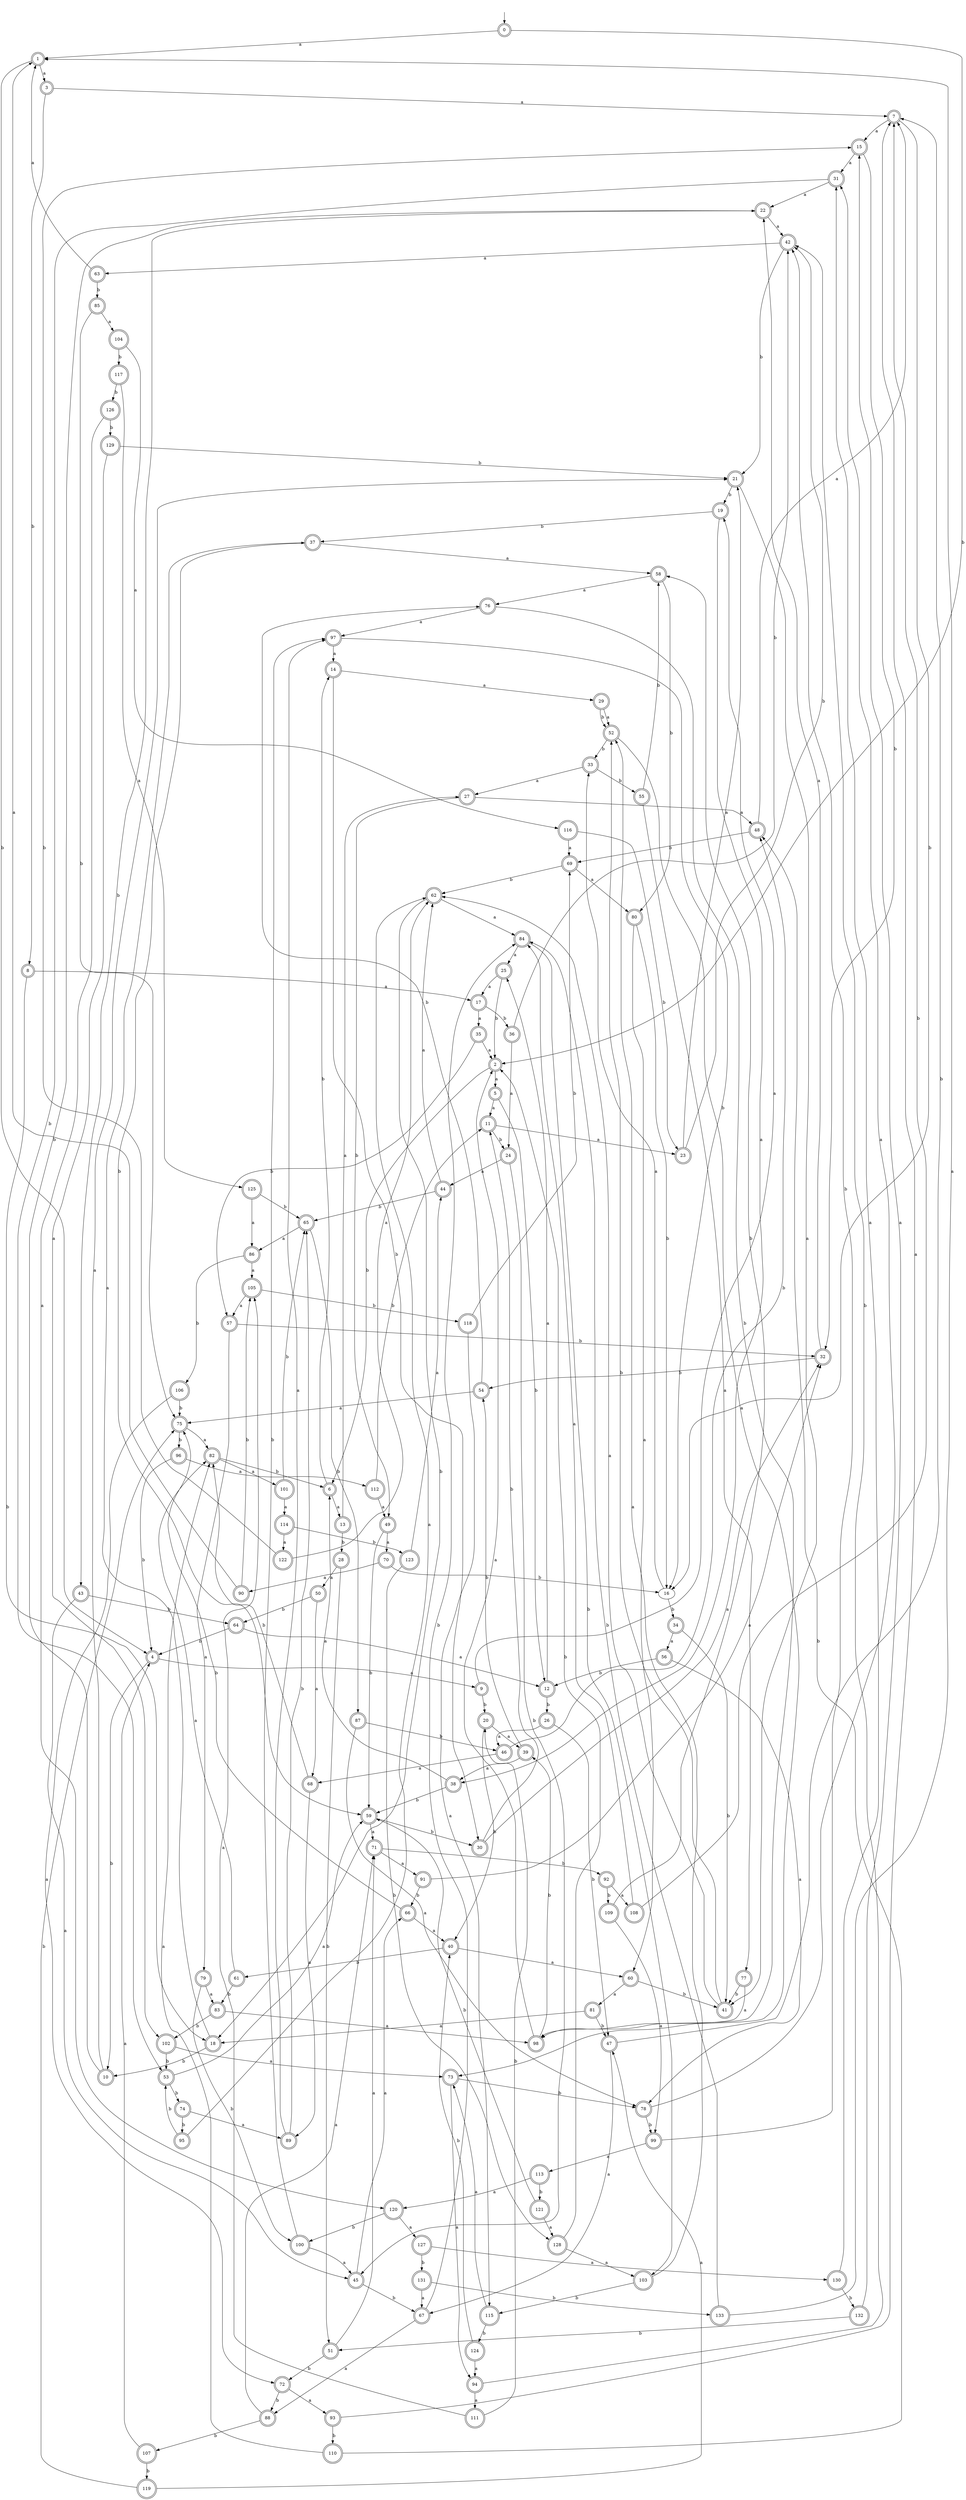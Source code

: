 digraph RandomDFA {
  __start0 [label="", shape=none];
  __start0 -> 0 [label=""];
  0 [shape=circle] [shape=doublecircle]
  0 -> 1 [label="a"]
  0 -> 2 [label="b"]
  1 [shape=doublecircle]
  1 -> 3 [label="a"]
  1 -> 4 [label="b"]
  2 [shape=doublecircle]
  2 -> 5 [label="a"]
  2 -> 6 [label="b"]
  3 [shape=doublecircle]
  3 -> 7 [label="a"]
  3 -> 8 [label="b"]
  4 [shape=doublecircle]
  4 -> 9 [label="a"]
  4 -> 10 [label="b"]
  5 [shape=doublecircle]
  5 -> 11 [label="a"]
  5 -> 12 [label="b"]
  6 [shape=doublecircle]
  6 -> 13 [label="a"]
  6 -> 14 [label="b"]
  7 [shape=doublecircle]
  7 -> 15 [label="a"]
  7 -> 16 [label="b"]
  8 [shape=doublecircle]
  8 -> 17 [label="a"]
  8 -> 18 [label="b"]
  9 [shape=doublecircle]
  9 -> 19 [label="a"]
  9 -> 20 [label="b"]
  10 [shape=doublecircle]
  10 -> 21 [label="a"]
  10 -> 22 [label="b"]
  11 [shape=doublecircle]
  11 -> 23 [label="a"]
  11 -> 24 [label="b"]
  12 [shape=doublecircle]
  12 -> 25 [label="a"]
  12 -> 26 [label="b"]
  13 [shape=doublecircle]
  13 -> 27 [label="a"]
  13 -> 28 [label="b"]
  14 [shape=doublecircle]
  14 -> 29 [label="a"]
  14 -> 30 [label="b"]
  15 [shape=doublecircle]
  15 -> 31 [label="a"]
  15 -> 32 [label="b"]
  16
  16 -> 33 [label="a"]
  16 -> 34 [label="b"]
  17 [shape=doublecircle]
  17 -> 35 [label="a"]
  17 -> 36 [label="b"]
  18 [shape=doublecircle]
  18 -> 37 [label="a"]
  18 -> 10 [label="b"]
  19 [shape=doublecircle]
  19 -> 38 [label="a"]
  19 -> 37 [label="b"]
  20 [shape=doublecircle]
  20 -> 39 [label="a"]
  20 -> 40 [label="b"]
  21 [shape=doublecircle]
  21 -> 41 [label="a"]
  21 -> 19 [label="b"]
  22 [shape=doublecircle]
  22 -> 42 [label="a"]
  22 -> 43 [label="b"]
  23 [shape=doublecircle]
  23 -> 21 [label="a"]
  23 -> 42 [label="b"]
  24 [shape=doublecircle]
  24 -> 44 [label="a"]
  24 -> 45 [label="b"]
  25 [shape=doublecircle]
  25 -> 17 [label="a"]
  25 -> 2 [label="b"]
  26 [shape=doublecircle]
  26 -> 46 [label="a"]
  26 -> 47 [label="b"]
  27 [shape=doublecircle]
  27 -> 48 [label="a"]
  27 -> 49 [label="b"]
  28 [shape=doublecircle]
  28 -> 50 [label="a"]
  28 -> 51 [label="b"]
  29 [shape=doublecircle]
  29 -> 52 [label="a"]
  29 -> 52 [label="b"]
  30 [shape=doublecircle]
  30 -> 32 [label="a"]
  30 -> 11 [label="b"]
  31 [shape=doublecircle]
  31 -> 22 [label="a"]
  31 -> 53 [label="b"]
  32 [shape=doublecircle]
  32 -> 22 [label="a"]
  32 -> 54 [label="b"]
  33 [shape=doublecircle]
  33 -> 27 [label="a"]
  33 -> 55 [label="b"]
  34 [shape=doublecircle]
  34 -> 56 [label="a"]
  34 -> 41 [label="b"]
  35 [shape=doublecircle]
  35 -> 2 [label="a"]
  35 -> 57 [label="b"]
  36 [shape=doublecircle]
  36 -> 24 [label="a"]
  36 -> 42 [label="b"]
  37 [shape=doublecircle]
  37 -> 58 [label="a"]
  37 -> 59 [label="b"]
  38 [shape=doublecircle]
  38 -> 6 [label="a"]
  38 -> 59 [label="b"]
  39 [shape=doublecircle]
  39 -> 38 [label="a"]
  39 -> 54 [label="b"]
  40 [shape=doublecircle]
  40 -> 60 [label="a"]
  40 -> 61 [label="b"]
  41 [shape=doublecircle]
  41 -> 62 [label="a"]
  41 -> 52 [label="b"]
  42 [shape=doublecircle]
  42 -> 63 [label="a"]
  42 -> 21 [label="b"]
  43 [shape=doublecircle]
  43 -> 45 [label="a"]
  43 -> 64 [label="b"]
  44 [shape=doublecircle]
  44 -> 62 [label="a"]
  44 -> 65 [label="b"]
  45 [shape=doublecircle]
  45 -> 66 [label="a"]
  45 -> 67 [label="b"]
  46 [shape=doublecircle]
  46 -> 68 [label="a"]
  46 -> 48 [label="b"]
  47 [shape=doublecircle]
  47 -> 67 [label="a"]
  47 -> 7 [label="b"]
  48 [shape=doublecircle]
  48 -> 7 [label="a"]
  48 -> 69 [label="b"]
  49 [shape=doublecircle]
  49 -> 70 [label="a"]
  49 -> 59 [label="b"]
  50 [shape=doublecircle]
  50 -> 68 [label="a"]
  50 -> 64 [label="b"]
  51 [shape=doublecircle]
  51 -> 71 [label="a"]
  51 -> 72 [label="b"]
  52 [shape=doublecircle]
  52 -> 73 [label="a"]
  52 -> 33 [label="b"]
  53 [shape=doublecircle]
  53 -> 59 [label="a"]
  53 -> 74 [label="b"]
  54 [shape=doublecircle]
  54 -> 75 [label="a"]
  54 -> 76 [label="b"]
  55 [shape=doublecircle]
  55 -> 77 [label="a"]
  55 -> 58 [label="b"]
  56 [shape=doublecircle]
  56 -> 78 [label="a"]
  56 -> 12 [label="b"]
  57 [shape=doublecircle]
  57 -> 79 [label="a"]
  57 -> 32 [label="b"]
  58 [shape=doublecircle]
  58 -> 76 [label="a"]
  58 -> 80 [label="b"]
  59 [shape=doublecircle]
  59 -> 71 [label="a"]
  59 -> 30 [label="b"]
  60 [shape=doublecircle]
  60 -> 81 [label="a"]
  60 -> 41 [label="b"]
  61 [shape=doublecircle]
  61 -> 82 [label="a"]
  61 -> 83 [label="b"]
  62 [shape=doublecircle]
  62 -> 84 [label="a"]
  62 -> 18 [label="b"]
  63 [shape=doublecircle]
  63 -> 1 [label="a"]
  63 -> 85 [label="b"]
  64 [shape=doublecircle]
  64 -> 12 [label="a"]
  64 -> 4 [label="b"]
  65 [shape=doublecircle]
  65 -> 86 [label="a"]
  65 -> 87 [label="b"]
  66 [shape=doublecircle]
  66 -> 40 [label="a"]
  66 -> 75 [label="b"]
  67 [shape=doublecircle]
  67 -> 88 [label="a"]
  67 -> 84 [label="b"]
  68 [shape=doublecircle]
  68 -> 89 [label="a"]
  68 -> 82 [label="b"]
  69 [shape=doublecircle]
  69 -> 80 [label="a"]
  69 -> 62 [label="b"]
  70 [shape=doublecircle]
  70 -> 90 [label="a"]
  70 -> 16 [label="b"]
  71 [shape=doublecircle]
  71 -> 91 [label="a"]
  71 -> 92 [label="b"]
  72 [shape=doublecircle]
  72 -> 93 [label="a"]
  72 -> 88 [label="b"]
  73 [shape=doublecircle]
  73 -> 94 [label="a"]
  73 -> 78 [label="b"]
  74 [shape=doublecircle]
  74 -> 89 [label="a"]
  74 -> 95 [label="b"]
  75 [shape=doublecircle]
  75 -> 82 [label="a"]
  75 -> 96 [label="b"]
  76 [shape=doublecircle]
  76 -> 97 [label="a"]
  76 -> 98 [label="b"]
  77 [shape=doublecircle]
  77 -> 98 [label="a"]
  77 -> 41 [label="b"]
  78 [shape=doublecircle]
  78 -> 31 [label="a"]
  78 -> 99 [label="b"]
  79 [shape=doublecircle]
  79 -> 83 [label="a"]
  79 -> 100 [label="b"]
  80 [shape=doublecircle]
  80 -> 60 [label="a"]
  80 -> 16 [label="b"]
  81 [shape=doublecircle]
  81 -> 18 [label="a"]
  81 -> 47 [label="b"]
  82 [shape=doublecircle]
  82 -> 101 [label="a"]
  82 -> 6 [label="b"]
  83 [shape=doublecircle]
  83 -> 98 [label="a"]
  83 -> 102 [label="b"]
  84 [shape=doublecircle]
  84 -> 25 [label="a"]
  84 -> 103 [label="b"]
  85 [shape=doublecircle]
  85 -> 104 [label="a"]
  85 -> 75 [label="b"]
  86 [shape=doublecircle]
  86 -> 105 [label="a"]
  86 -> 106 [label="b"]
  87 [shape=doublecircle]
  87 -> 78 [label="a"]
  87 -> 46 [label="b"]
  88 [shape=doublecircle]
  88 -> 71 [label="a"]
  88 -> 107 [label="b"]
  89 [shape=doublecircle]
  89 -> 97 [label="a"]
  89 -> 65 [label="b"]
  90 [shape=doublecircle]
  90 -> 1 [label="a"]
  90 -> 105 [label="b"]
  91 [shape=doublecircle]
  91 -> 32 [label="a"]
  91 -> 66 [label="b"]
  92 [shape=doublecircle]
  92 -> 108 [label="a"]
  92 -> 109 [label="b"]
  93 [shape=doublecircle]
  93 -> 7 [label="a"]
  93 -> 110 [label="b"]
  94 [shape=doublecircle]
  94 -> 111 [label="a"]
  94 -> 42 [label="b"]
  95 [shape=doublecircle]
  95 -> 62 [label="a"]
  95 -> 53 [label="b"]
  96 [shape=doublecircle]
  96 -> 112 [label="a"]
  96 -> 4 [label="b"]
  97 [shape=doublecircle]
  97 -> 14 [label="a"]
  97 -> 16 [label="b"]
  98 [shape=doublecircle]
  98 -> 2 [label="a"]
  98 -> 39 [label="b"]
  99 [shape=doublecircle]
  99 -> 113 [label="a"]
  99 -> 42 [label="b"]
  100 [shape=doublecircle]
  100 -> 45 [label="a"]
  100 -> 97 [label="b"]
  101 [shape=doublecircle]
  101 -> 114 [label="a"]
  101 -> 65 [label="b"]
  102 [shape=doublecircle]
  102 -> 73 [label="a"]
  102 -> 53 [label="b"]
  103 [shape=doublecircle]
  103 -> 52 [label="a"]
  103 -> 115 [label="b"]
  104 [shape=doublecircle]
  104 -> 116 [label="a"]
  104 -> 117 [label="b"]
  105 [shape=doublecircle]
  105 -> 57 [label="a"]
  105 -> 118 [label="b"]
  106 [shape=doublecircle]
  106 -> 72 [label="a"]
  106 -> 75 [label="b"]
  107 [shape=doublecircle]
  107 -> 4 [label="a"]
  107 -> 119 [label="b"]
  108 [shape=doublecircle]
  108 -> 84 [label="a"]
  108 -> 7 [label="b"]
  109 [shape=doublecircle]
  109 -> 99 [label="a"]
  109 -> 58 [label="b"]
  110 [shape=doublecircle]
  110 -> 82 [label="a"]
  110 -> 48 [label="b"]
  111 [shape=doublecircle]
  111 -> 105 [label="a"]
  111 -> 20 [label="b"]
  112 [shape=doublecircle]
  112 -> 49 [label="a"]
  112 -> 11 [label="b"]
  113 [shape=doublecircle]
  113 -> 120 [label="a"]
  113 -> 121 [label="b"]
  114 [shape=doublecircle]
  114 -> 122 [label="a"]
  114 -> 123 [label="b"]
  115 [shape=doublecircle]
  115 -> 73 [label="a"]
  115 -> 124 [label="b"]
  116 [shape=doublecircle]
  116 -> 69 [label="a"]
  116 -> 23 [label="b"]
  117 [shape=doublecircle]
  117 -> 125 [label="a"]
  117 -> 126 [label="b"]
  118 [shape=doublecircle]
  118 -> 115 [label="a"]
  118 -> 69 [label="b"]
  119 [shape=doublecircle]
  119 -> 47 [label="a"]
  119 -> 75 [label="b"]
  120 [shape=doublecircle]
  120 -> 127 [label="a"]
  120 -> 100 [label="b"]
  121 [shape=doublecircle]
  121 -> 128 [label="a"]
  121 -> 59 [label="b"]
  122 [shape=doublecircle]
  122 -> 62 [label="a"]
  122 -> 15 [label="b"]
  123 [shape=doublecircle]
  123 -> 44 [label="a"]
  123 -> 128 [label="b"]
  124 [shape=doublecircle]
  124 -> 94 [label="a"]
  124 -> 40 [label="b"]
  125 [shape=doublecircle]
  125 -> 86 [label="a"]
  125 -> 65 [label="b"]
  126 [shape=doublecircle]
  126 -> 120 [label="a"]
  126 -> 129 [label="b"]
  127 [shape=doublecircle]
  127 -> 130 [label="a"]
  127 -> 131 [label="b"]
  128 [shape=doublecircle]
  128 -> 103 [label="a"]
  128 -> 2 [label="b"]
  129 [shape=doublecircle]
  129 -> 102 [label="a"]
  129 -> 21 [label="b"]
  130 [shape=doublecircle]
  130 -> 31 [label="a"]
  130 -> 132 [label="b"]
  131 [shape=doublecircle]
  131 -> 67 [label="a"]
  131 -> 133 [label="b"]
  132 [shape=doublecircle]
  132 -> 15 [label="a"]
  132 -> 51 [label="b"]
  133 [shape=doublecircle]
  133 -> 1 [label="a"]
  133 -> 84 [label="b"]
}
